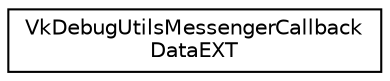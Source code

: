 digraph "Graphical Class Hierarchy"
{
 // LATEX_PDF_SIZE
  edge [fontname="Helvetica",fontsize="10",labelfontname="Helvetica",labelfontsize="10"];
  node [fontname="Helvetica",fontsize="10",shape=record];
  rankdir="LR";
  Node0 [label="VkDebugUtilsMessengerCallback\lDataEXT",height=0.2,width=0.4,color="black", fillcolor="white", style="filled",URL="$d4/d24/structVkDebugUtilsMessengerCallbackDataEXT.html",tooltip=" "];
}
